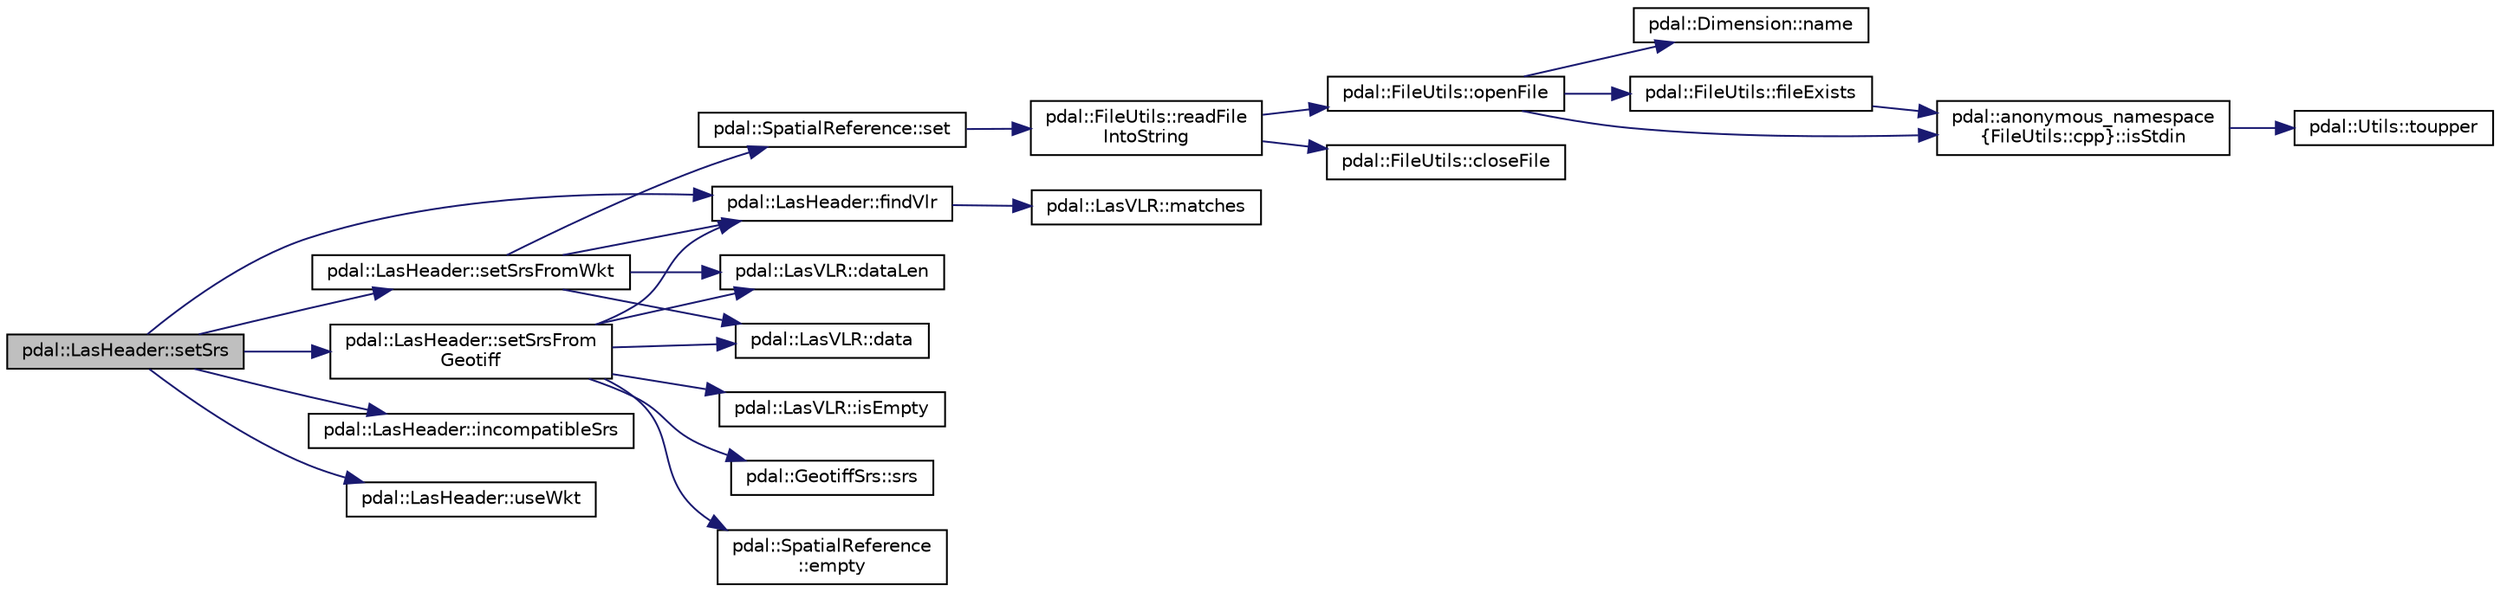 digraph "pdal::LasHeader::setSrs"
{
  edge [fontname="Helvetica",fontsize="10",labelfontname="Helvetica",labelfontsize="10"];
  node [fontname="Helvetica",fontsize="10",shape=record];
  rankdir="LR";
  Node1 [label="pdal::LasHeader::setSrs",height=0.2,width=0.4,color="black", fillcolor="grey75", style="filled", fontcolor="black"];
  Node1 -> Node2 [color="midnightblue",fontsize="10",style="solid",fontname="Helvetica"];
  Node2 [label="pdal::LasHeader::findVlr",height=0.2,width=0.4,color="black", fillcolor="white", style="filled",URL="$classpdal_1_1LasHeader.html#a41ac304349e853d537e6a8fc9f961e34"];
  Node2 -> Node3 [color="midnightblue",fontsize="10",style="solid",fontname="Helvetica"];
  Node3 [label="pdal::LasVLR::matches",height=0.2,width=0.4,color="black", fillcolor="white", style="filled",URL="$classpdal_1_1LasVLR.html#a5b66464275415251793abba2d7f651a5"];
  Node1 -> Node4 [color="midnightblue",fontsize="10",style="solid",fontname="Helvetica"];
  Node4 [label="pdal::LasHeader::incompatibleSrs",height=0.2,width=0.4,color="black", fillcolor="white", style="filled",URL="$classpdal_1_1LasHeader.html#a57ba66bcd417ab8cc0e205b50c0dc846"];
  Node1 -> Node5 [color="midnightblue",fontsize="10",style="solid",fontname="Helvetica"];
  Node5 [label="pdal::LasHeader::setSrsFrom\lGeotiff",height=0.2,width=0.4,color="black", fillcolor="white", style="filled",URL="$classpdal_1_1LasHeader.html#a8b168184a6c0c2d223cc5ce4197bbebb"];
  Node5 -> Node2 [color="midnightblue",fontsize="10",style="solid",fontname="Helvetica"];
  Node5 -> Node6 [color="midnightblue",fontsize="10",style="solid",fontname="Helvetica"];
  Node6 [label="pdal::LasVLR::data",height=0.2,width=0.4,color="black", fillcolor="white", style="filled",URL="$classpdal_1_1LasVLR.html#acec2ef3fa17d4fc47abdec666bca8287"];
  Node5 -> Node7 [color="midnightblue",fontsize="10",style="solid",fontname="Helvetica"];
  Node7 [label="pdal::LasVLR::dataLen",height=0.2,width=0.4,color="black", fillcolor="white", style="filled",URL="$classpdal_1_1LasVLR.html#a30a15afd0a5c29d43bd3fe3bd261ba8e"];
  Node5 -> Node8 [color="midnightblue",fontsize="10",style="solid",fontname="Helvetica"];
  Node8 [label="pdal::LasVLR::isEmpty",height=0.2,width=0.4,color="black", fillcolor="white", style="filled",URL="$classpdal_1_1LasVLR.html#a3113168560d1585ef88bf18bc5945044"];
  Node5 -> Node9 [color="midnightblue",fontsize="10",style="solid",fontname="Helvetica"];
  Node9 [label="pdal::GeotiffSrs::srs",height=0.2,width=0.4,color="black", fillcolor="white", style="filled",URL="$classpdal_1_1GeotiffSrs.html#a674400408ee18a9cb372e6bafd5a0e24"];
  Node5 -> Node10 [color="midnightblue",fontsize="10",style="solid",fontname="Helvetica"];
  Node10 [label="pdal::SpatialReference\l::empty",height=0.2,width=0.4,color="black", fillcolor="white", style="filled",URL="$classpdal_1_1SpatialReference.html#a48fa2f7e79ea172b62ad2e874ff01610"];
  Node1 -> Node11 [color="midnightblue",fontsize="10",style="solid",fontname="Helvetica"];
  Node11 [label="pdal::LasHeader::setSrsFromWkt",height=0.2,width=0.4,color="black", fillcolor="white", style="filled",URL="$classpdal_1_1LasHeader.html#a61632ae01a0cbb279c3b15f4e6878c44"];
  Node11 -> Node2 [color="midnightblue",fontsize="10",style="solid",fontname="Helvetica"];
  Node11 -> Node7 [color="midnightblue",fontsize="10",style="solid",fontname="Helvetica"];
  Node11 -> Node6 [color="midnightblue",fontsize="10",style="solid",fontname="Helvetica"];
  Node11 -> Node12 [color="midnightblue",fontsize="10",style="solid",fontname="Helvetica"];
  Node12 [label="pdal::SpatialReference::set",height=0.2,width=0.4,color="black", fillcolor="white", style="filled",URL="$classpdal_1_1SpatialReference.html#a703ac7b3efc133deb36ad56416284ba7"];
  Node12 -> Node13 [color="midnightblue",fontsize="10",style="solid",fontname="Helvetica"];
  Node13 [label="pdal::FileUtils::readFile\lIntoString",height=0.2,width=0.4,color="black", fillcolor="white", style="filled",URL="$namespacepdal_1_1FileUtils.html#a183613921413dc5f8fe3efe45763945c"];
  Node13 -> Node14 [color="midnightblue",fontsize="10",style="solid",fontname="Helvetica"];
  Node14 [label="pdal::FileUtils::openFile",height=0.2,width=0.4,color="black", fillcolor="white", style="filled",URL="$namespacepdal_1_1FileUtils.html#aeeda62ff11a1e6bcc9175f51f7efe522"];
  Node14 -> Node15 [color="midnightblue",fontsize="10",style="solid",fontname="Helvetica"];
  Node15 [label="pdal::Dimension::name",height=0.2,width=0.4,color="black", fillcolor="white", style="filled",URL="$namespacepdal_1_1Dimension.html#af3176b0b7e6b4be000317846cf7c2718"];
  Node14 -> Node16 [color="midnightblue",fontsize="10",style="solid",fontname="Helvetica"];
  Node16 [label="pdal::anonymous_namespace\l\{FileUtils::cpp\}::isStdin",height=0.2,width=0.4,color="black", fillcolor="white", style="filled",URL="$namespacepdal_1_1anonymous__namespace_02FileUtils_8cpp_03.html#a813a530ad72d50f747643f1bb996cacf"];
  Node16 -> Node17 [color="midnightblue",fontsize="10",style="solid",fontname="Helvetica"];
  Node17 [label="pdal::Utils::toupper",height=0.2,width=0.4,color="black", fillcolor="white", style="filled",URL="$namespacepdal_1_1Utils.html#a28e3e2faff94b20f9908e77bc54ed983"];
  Node14 -> Node18 [color="midnightblue",fontsize="10",style="solid",fontname="Helvetica"];
  Node18 [label="pdal::FileUtils::fileExists",height=0.2,width=0.4,color="black", fillcolor="white", style="filled",URL="$namespacepdal_1_1FileUtils.html#ae2b8f1ddc38b0033b685a0bde6106ba1"];
  Node18 -> Node16 [color="midnightblue",fontsize="10",style="solid",fontname="Helvetica"];
  Node13 -> Node19 [color="midnightblue",fontsize="10",style="solid",fontname="Helvetica"];
  Node19 [label="pdal::FileUtils::closeFile",height=0.2,width=0.4,color="black", fillcolor="white", style="filled",URL="$namespacepdal_1_1FileUtils.html#a04d2d37c72f0f400f5d5b917b2f2ba05"];
  Node1 -> Node20 [color="midnightblue",fontsize="10",style="solid",fontname="Helvetica"];
  Node20 [label="pdal::LasHeader::useWkt",height=0.2,width=0.4,color="black", fillcolor="white", style="filled",URL="$classpdal_1_1LasHeader.html#a06d6437f40ed6ed5de8368cc13299d99"];
}
